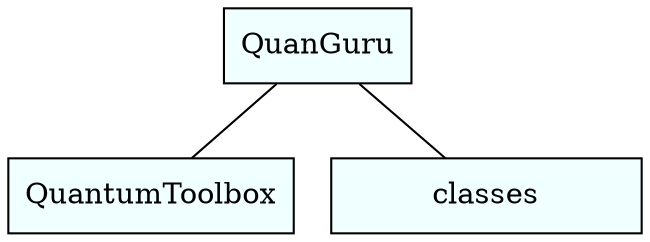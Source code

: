 graph "quanguru" {
graph [ dpi=300 ];
rankdir=TB
charset="utf-8"

"QuanGuru" [color="black", fontcolor="black", label="QuanGuru", shape="box", style="filled", fillcolor="#f0ffff"];
"QuantumToolbox" [color="black", fontcolor="black", label="QuantumToolbox", shape="box", style="filled", fillcolor="#f0ffff"];
"classes" [color="black", fontcolor="black", label="         classes         ", shape="box", style="filled", fillcolor="#f0ffff"];



// Inheriting from base.py
"QuanGuru" -- "QuantumToolbox" [arrowhead="none", arrowtail="none"];
"QuanGuru" -- "classes" [arrowhead="none", arrowtail="none"];


}
